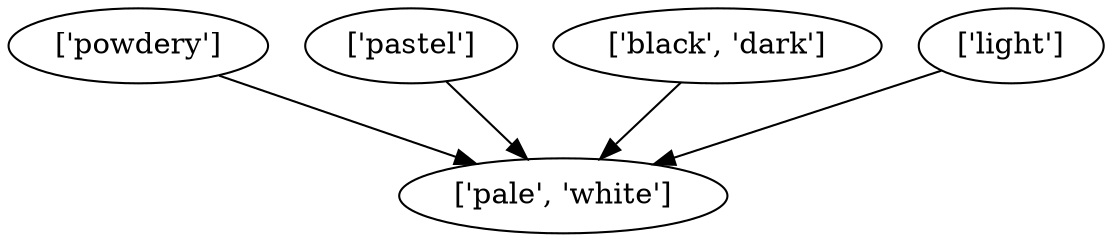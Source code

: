 strict digraph  {
	"['powdery']" -> "['pale', 'white']";
	"['pastel']" -> "['pale', 'white']";
	"['black', 'dark']" -> "['pale', 'white']";
	"['light']" -> "['pale', 'white']";
}
